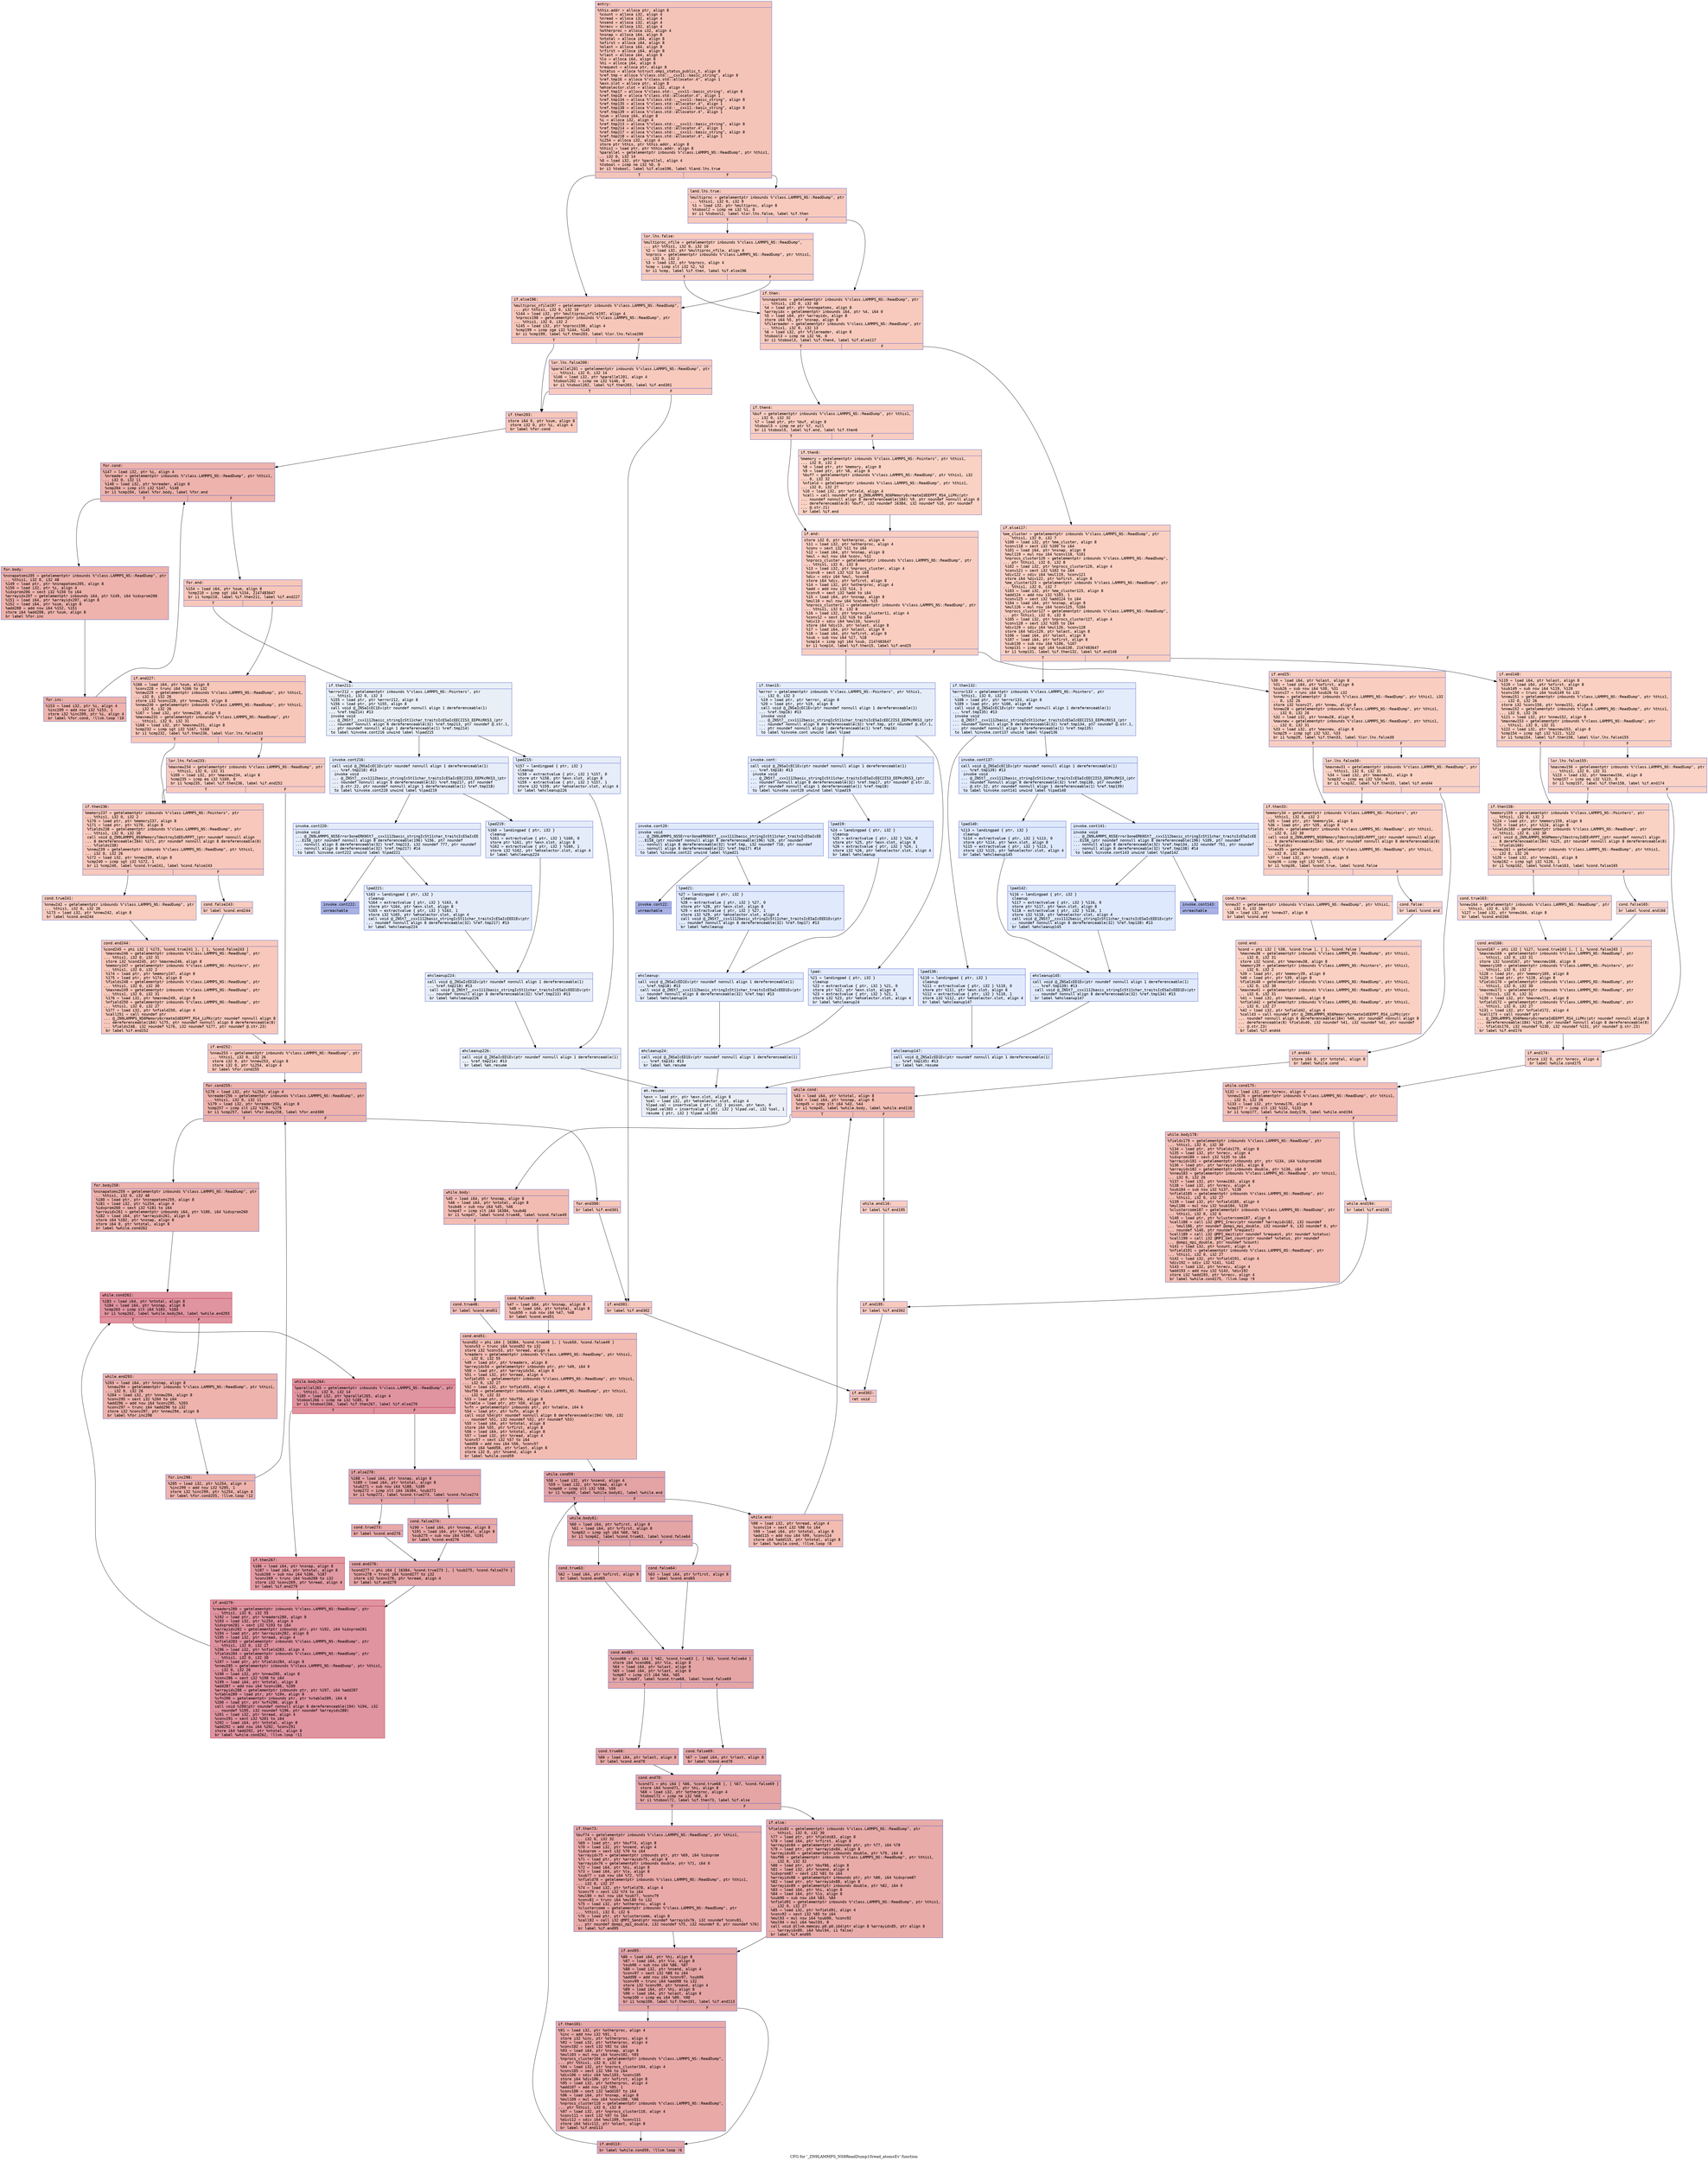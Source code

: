 digraph "CFG for '_ZN9LAMMPS_NS8ReadDump10read_atomsEv' function" {
	label="CFG for '_ZN9LAMMPS_NS8ReadDump10read_atomsEv' function";

	Node0x5602383eb210 [shape=record,color="#3d50c3ff", style=filled, fillcolor="#e97a5f70" fontname="Courier",label="{entry:\l|  %this.addr = alloca ptr, align 8\l  %count = alloca i32, align 4\l  %nread = alloca i32, align 4\l  %nsend = alloca i32, align 4\l  %nrecv = alloca i32, align 4\l  %otherproc = alloca i32, align 4\l  %nsnap = alloca i64, align 8\l  %ntotal = alloca i64, align 8\l  %ofirst = alloca i64, align 8\l  %olast = alloca i64, align 8\l  %rfirst = alloca i64, align 8\l  %rlast = alloca i64, align 8\l  %lo = alloca i64, align 8\l  %hi = alloca i64, align 8\l  %request = alloca ptr, align 8\l  %status = alloca %struct.ompi_status_public_t, align 8\l  %ref.tmp = alloca %\"class.std::__cxx11::basic_string\", align 8\l  %ref.tmp16 = alloca %\"class.std::allocator.4\", align 1\l  %exn.slot = alloca ptr, align 8\l  %ehselector.slot = alloca i32, align 4\l  %ref.tmp17 = alloca %\"class.std::__cxx11::basic_string\", align 8\l  %ref.tmp18 = alloca %\"class.std::allocator.4\", align 1\l  %ref.tmp134 = alloca %\"class.std::__cxx11::basic_string\", align 8\l  %ref.tmp135 = alloca %\"class.std::allocator.4\", align 1\l  %ref.tmp138 = alloca %\"class.std::__cxx11::basic_string\", align 8\l  %ref.tmp139 = alloca %\"class.std::allocator.4\", align 1\l  %sum = alloca i64, align 8\l  %i = alloca i32, align 4\l  %ref.tmp213 = alloca %\"class.std::__cxx11::basic_string\", align 8\l  %ref.tmp214 = alloca %\"class.std::allocator.4\", align 1\l  %ref.tmp217 = alloca %\"class.std::__cxx11::basic_string\", align 8\l  %ref.tmp218 = alloca %\"class.std::allocator.4\", align 1\l  %i254 = alloca i32, align 4\l  store ptr %this, ptr %this.addr, align 8\l  %this1 = load ptr, ptr %this.addr, align 8\l  %parallel = getelementptr inbounds %\"class.LAMMPS_NS::ReadDump\", ptr %this1,\l... i32 0, i32 14\l  %0 = load i32, ptr %parallel, align 4\l  %tobool = icmp ne i32 %0, 0\l  br i1 %tobool, label %if.else196, label %land.lhs.true\l|{<s0>T|<s1>F}}"];
	Node0x5602383eb210:s0 -> Node0x5602383f5bd0[tooltip="entry -> if.else196\nProbability 62.50%" ];
	Node0x5602383eb210:s1 -> Node0x5602383f5c50[tooltip="entry -> land.lhs.true\nProbability 37.50%" ];
	Node0x5602383f5c50 [shape=record,color="#3d50c3ff", style=filled, fillcolor="#ef886b70" fontname="Courier",label="{land.lhs.true:\l|  %multiproc = getelementptr inbounds %\"class.LAMMPS_NS::ReadDump\", ptr\l... %this1, i32 0, i32 9\l  %1 = load i32, ptr %multiproc, align 8\l  %tobool2 = icmp ne i32 %1, 0\l  br i1 %tobool2, label %lor.lhs.false, label %if.then\l|{<s0>T|<s1>F}}"];
	Node0x5602383f5c50:s0 -> Node0x5602383f5fa0[tooltip="land.lhs.true -> lor.lhs.false\nProbability 62.50%" ];
	Node0x5602383f5c50:s1 -> Node0x5602383f6020[tooltip="land.lhs.true -> if.then\nProbability 37.50%" ];
	Node0x5602383f5fa0 [shape=record,color="#3d50c3ff", style=filled, fillcolor="#f08b6e70" fontname="Courier",label="{lor.lhs.false:\l|  %multiproc_nfile = getelementptr inbounds %\"class.LAMMPS_NS::ReadDump\",\l... ptr %this1, i32 0, i32 10\l  %2 = load i32, ptr %multiproc_nfile, align 4\l  %nprocs = getelementptr inbounds %\"class.LAMMPS_NS::ReadDump\", ptr %this1,\l... i32 0, i32 2\l  %3 = load i32, ptr %nprocs, align 4\l  %cmp = icmp slt i32 %2, %3\l  br i1 %cmp, label %if.then, label %if.else196\l|{<s0>T|<s1>F}}"];
	Node0x5602383f5fa0:s0 -> Node0x5602383f6020[tooltip="lor.lhs.false -> if.then\nProbability 50.00%" ];
	Node0x5602383f5fa0:s1 -> Node0x5602383f5bd0[tooltip="lor.lhs.false -> if.else196\nProbability 50.00%" ];
	Node0x5602383f6020 [shape=record,color="#3d50c3ff", style=filled, fillcolor="#ef886b70" fontname="Courier",label="{if.then:\l|  %nsnapatoms = getelementptr inbounds %\"class.LAMMPS_NS::ReadDump\", ptr\l... %this1, i32 0, i32 48\l  %4 = load ptr, ptr %nsnapatoms, align 8\l  %arrayidx = getelementptr inbounds i64, ptr %4, i64 0\l  %5 = load i64, ptr %arrayidx, align 8\l  store i64 %5, ptr %nsnap, align 8\l  %filereader = getelementptr inbounds %\"class.LAMMPS_NS::ReadDump\", ptr\l... %this1, i32 0, i32 13\l  %6 = load i32, ptr %filereader, align 8\l  %tobool3 = icmp ne i32 %6, 0\l  br i1 %tobool3, label %if.then4, label %if.else117\l|{<s0>T|<s1>F}}"];
	Node0x5602383f6020:s0 -> Node0x5602383dc550[tooltip="if.then -> if.then4\nProbability 62.50%" ];
	Node0x5602383f6020:s1 -> Node0x560238315b70[tooltip="if.then -> if.else117\nProbability 37.50%" ];
	Node0x5602383dc550 [shape=record,color="#3d50c3ff", style=filled, fillcolor="#f2907270" fontname="Courier",label="{if.then4:\l|  %buf = getelementptr inbounds %\"class.LAMMPS_NS::ReadDump\", ptr %this1,\l... i32 0, i32 32\l  %7 = load ptr, ptr %buf, align 8\l  %tobool5 = icmp ne ptr %7, null\l  br i1 %tobool5, label %if.end, label %if.then6\l|{<s0>T|<s1>F}}"];
	Node0x5602383dc550:s0 -> Node0x5602383f7070[tooltip="if.then4 -> if.end\nProbability 62.50%" ];
	Node0x5602383dc550:s1 -> Node0x5602383f70e0[tooltip="if.then4 -> if.then6\nProbability 37.50%" ];
	Node0x5602383f70e0 [shape=record,color="#3d50c3ff", style=filled, fillcolor="#f4987a70" fontname="Courier",label="{if.then6:\l|  %memory = getelementptr inbounds %\"class.LAMMPS_NS::Pointers\", ptr %this1,\l... i32 0, i32 2\l  %8 = load ptr, ptr %memory, align 8\l  %9 = load ptr, ptr %8, align 8\l  %buf7 = getelementptr inbounds %\"class.LAMMPS_NS::ReadDump\", ptr %this1, i32\l... 0, i32 32\l  %nfield = getelementptr inbounds %\"class.LAMMPS_NS::ReadDump\", ptr %this1,\l... i32 0, i32 27\l  %10 = load i32, ptr %nfield, align 4\l  %call = call noundef ptr @_ZN9LAMMPS_NS6Memory6createIdEEPPT_RS4_iiPKc(ptr\l... noundef nonnull align 8 dereferenceable(184) %9, ptr noundef nonnull align 8\l... dereferenceable(8) %buf7, i32 noundef 16384, i32 noundef %10, ptr noundef\l... @.str.21)\l  br label %if.end\l}"];
	Node0x5602383f70e0 -> Node0x5602383f7070[tooltip="if.then6 -> if.end\nProbability 100.00%" ];
	Node0x5602383f7070 [shape=record,color="#3d50c3ff", style=filled, fillcolor="#f2907270" fontname="Courier",label="{if.end:\l|  store i32 0, ptr %otherproc, align 4\l  %11 = load i32, ptr %otherproc, align 4\l  %conv = sext i32 %11 to i64\l  %12 = load i64, ptr %nsnap, align 8\l  %mul = mul nsw i64 %conv, %12\l  %nprocs_cluster = getelementptr inbounds %\"class.LAMMPS_NS::ReadDump\", ptr\l... %this1, i32 0, i32 8\l  %13 = load i32, ptr %nprocs_cluster, align 4\l  %conv8 = sext i32 %13 to i64\l  %div = sdiv i64 %mul, %conv8\l  store i64 %div, ptr %ofirst, align 8\l  %14 = load i32, ptr %otherproc, align 4\l  %add = add nsw i32 %14, 1\l  %conv9 = sext i32 %add to i64\l  %15 = load i64, ptr %nsnap, align 8\l  %mul10 = mul nsw i64 %conv9, %15\l  %nprocs_cluster11 = getelementptr inbounds %\"class.LAMMPS_NS::ReadDump\", ptr\l... %this1, i32 0, i32 8\l  %16 = load i32, ptr %nprocs_cluster11, align 4\l  %conv12 = sext i32 %16 to i64\l  %div13 = sdiv i64 %mul10, %conv12\l  store i64 %div13, ptr %olast, align 8\l  %17 = load i64, ptr %olast, align 8\l  %18 = load i64, ptr %ofirst, align 8\l  %sub = sub nsw i64 %17, %18\l  %cmp14 = icmp sgt i64 %sub, 2147483647\l  br i1 %cmp14, label %if.then15, label %if.end25\l|{<s0>T|<s1>F}}"];
	Node0x5602383f7070:s0 -> Node0x5602383f88c0[tooltip="if.end -> if.then15\nProbability 0.00%" ];
	Node0x5602383f7070:s1 -> Node0x5602383f8910[tooltip="if.end -> if.end25\nProbability 100.00%" ];
	Node0x5602383f88c0 [shape=record,color="#3d50c3ff", style=filled, fillcolor="#c5d6f270" fontname="Courier",label="{if.then15:\l|  %error = getelementptr inbounds %\"class.LAMMPS_NS::Pointers\", ptr %this1,\l... i32 0, i32 3\l  %19 = load ptr, ptr %error, align 8\l  %20 = load ptr, ptr %19, align 8\l  call void @_ZNSaIcEC1Ev(ptr noundef nonnull align 1 dereferenceable(1)\l... %ref.tmp16) #13\l  invoke void\l... @_ZNSt7__cxx1112basic_stringIcSt11char_traitsIcESaIcEEC2IS3_EEPKcRKS3_(ptr\l... noundef nonnull align 8 dereferenceable(32) %ref.tmp, ptr noundef @.str.1,\l... ptr noundef nonnull align 1 dereferenceable(1) %ref.tmp16)\l          to label %invoke.cont unwind label %lpad\l}"];
	Node0x5602383f88c0 -> Node0x5602383f8da0[tooltip="if.then15 -> invoke.cont\nProbability 50.00%" ];
	Node0x5602383f88c0 -> Node0x5602383f8df0[tooltip="if.then15 -> lpad\nProbability 50.00%" ];
	Node0x5602383f8da0 [shape=record,color="#3d50c3ff", style=filled, fillcolor="#bfd3f670" fontname="Courier",label="{invoke.cont:\l|  call void @_ZNSaIcEC1Ev(ptr noundef nonnull align 1 dereferenceable(1)\l... %ref.tmp18) #13\l  invoke void\l... @_ZNSt7__cxx1112basic_stringIcSt11char_traitsIcESaIcEEC2IS3_EEPKcRKS3_(ptr\l... noundef nonnull align 8 dereferenceable(32) %ref.tmp17, ptr noundef @.str.22,\l... ptr noundef nonnull align 1 dereferenceable(1) %ref.tmp18)\l          to label %invoke.cont20 unwind label %lpad19\l}"];
	Node0x5602383f8da0 -> Node0x5602383f9110[tooltip="invoke.cont -> invoke.cont20\nProbability 50.00%" ];
	Node0x5602383f8da0 -> Node0x5602383f9160[tooltip="invoke.cont -> lpad19\nProbability 50.00%" ];
	Node0x5602383f9110 [shape=record,color="#3d50c3ff", style=filled, fillcolor="#b9d0f970" fontname="Courier",label="{invoke.cont20:\l|  invoke void\l... @_ZN9LAMMPS_NS5Error3oneERKNSt7__cxx1112basic_stringIcSt11char_traitsIcESaIcEE\l...EiS8_(ptr noundef nonnull align 8 dereferenceable(196) %20, ptr noundef\l... nonnull align 8 dereferenceable(32) %ref.tmp, i32 noundef 710, ptr noundef\l... nonnull align 8 dereferenceable(32) %ref.tmp17) #14\l          to label %invoke.cont22 unwind label %lpad21\l}"];
	Node0x5602383f9110 -> Node0x5602383f90c0[tooltip="invoke.cont20 -> invoke.cont22\nProbability 0.00%" ];
	Node0x5602383f9110 -> Node0x5602383f9420[tooltip="invoke.cont20 -> lpad21\nProbability 100.00%" ];
	Node0x5602383f90c0 [shape=record,color="#3d50c3ff", style=filled, fillcolor="#3d50c370" fontname="Courier",label="{invoke.cont22:\l|  unreachable\l}"];
	Node0x5602383f8df0 [shape=record,color="#3d50c3ff", style=filled, fillcolor="#bfd3f670" fontname="Courier",label="{lpad:\l|  %21 = landingpad \{ ptr, i32 \}\l          cleanup\l  %22 = extractvalue \{ ptr, i32 \} %21, 0\l  store ptr %22, ptr %exn.slot, align 8\l  %23 = extractvalue \{ ptr, i32 \} %21, 1\l  store i32 %23, ptr %ehselector.slot, align 4\l  br label %ehcleanup24\l}"];
	Node0x5602383f8df0 -> Node0x5602383f99e0[tooltip="lpad -> ehcleanup24\nProbability 100.00%" ];
	Node0x5602383f9160 [shape=record,color="#3d50c3ff", style=filled, fillcolor="#b9d0f970" fontname="Courier",label="{lpad19:\l|  %24 = landingpad \{ ptr, i32 \}\l          cleanup\l  %25 = extractvalue \{ ptr, i32 \} %24, 0\l  store ptr %25, ptr %exn.slot, align 8\l  %26 = extractvalue \{ ptr, i32 \} %24, 1\l  store i32 %26, ptr %ehselector.slot, align 4\l  br label %ehcleanup\l}"];
	Node0x5602383f9160 -> Node0x5602383f9d30[tooltip="lpad19 -> ehcleanup\nProbability 100.00%" ];
	Node0x5602383f9420 [shape=record,color="#3d50c3ff", style=filled, fillcolor="#b9d0f970" fontname="Courier",label="{lpad21:\l|  %27 = landingpad \{ ptr, i32 \}\l          cleanup\l  %28 = extractvalue \{ ptr, i32 \} %27, 0\l  store ptr %28, ptr %exn.slot, align 8\l  %29 = extractvalue \{ ptr, i32 \} %27, 1\l  store i32 %29, ptr %ehselector.slot, align 4\l  call void @_ZNSt7__cxx1112basic_stringIcSt11char_traitsIcESaIcEED1Ev(ptr\l... noundef nonnull align 8 dereferenceable(32) %ref.tmp17) #13\l  br label %ehcleanup\l}"];
	Node0x5602383f9420 -> Node0x5602383f9d30[tooltip="lpad21 -> ehcleanup\nProbability 100.00%" ];
	Node0x5602383f9d30 [shape=record,color="#3d50c3ff", style=filled, fillcolor="#bfd3f670" fontname="Courier",label="{ehcleanup:\l|  call void @_ZNSaIcED1Ev(ptr noundef nonnull align 1 dereferenceable(1)\l... %ref.tmp18) #13\l  call void @_ZNSt7__cxx1112basic_stringIcSt11char_traitsIcESaIcEED1Ev(ptr\l... noundef nonnull align 8 dereferenceable(32) %ref.tmp) #13\l  br label %ehcleanup24\l}"];
	Node0x5602383f9d30 -> Node0x5602383f99e0[tooltip="ehcleanup -> ehcleanup24\nProbability 100.00%" ];
	Node0x5602383f99e0 [shape=record,color="#3d50c3ff", style=filled, fillcolor="#c5d6f270" fontname="Courier",label="{ehcleanup24:\l|  call void @_ZNSaIcED1Ev(ptr noundef nonnull align 1 dereferenceable(1)\l... %ref.tmp16) #13\l  br label %eh.resume\l}"];
	Node0x5602383f99e0 -> Node0x5602383fa5e0[tooltip="ehcleanup24 -> eh.resume\nProbability 100.00%" ];
	Node0x5602383f8910 [shape=record,color="#3d50c3ff", style=filled, fillcolor="#f2907270" fontname="Courier",label="{if.end25:\l|  %30 = load i64, ptr %olast, align 8\l  %31 = load i64, ptr %ofirst, align 8\l  %sub26 = sub nsw i64 %30, %31\l  %conv27 = trunc i64 %sub26 to i32\l  %nnew = getelementptr inbounds %\"class.LAMMPS_NS::ReadDump\", ptr %this1, i32\l... 0, i32 26\l  store i32 %conv27, ptr %nnew, align 8\l  %nnew28 = getelementptr inbounds %\"class.LAMMPS_NS::ReadDump\", ptr %this1,\l... i32 0, i32 26\l  %32 = load i32, ptr %nnew28, align 8\l  %maxnew = getelementptr inbounds %\"class.LAMMPS_NS::ReadDump\", ptr %this1,\l... i32 0, i32 31\l  %33 = load i32, ptr %maxnew, align 8\l  %cmp29 = icmp sgt i32 %32, %33\l  br i1 %cmp29, label %if.then33, label %lor.lhs.false30\l|{<s0>T|<s1>F}}"];
	Node0x5602383f8910:s0 -> Node0x5602383fadb0[tooltip="if.end25 -> if.then33\nProbability 50.00%" ];
	Node0x5602383f8910:s1 -> Node0x5602383fae30[tooltip="if.end25 -> lor.lhs.false30\nProbability 50.00%" ];
	Node0x5602383fae30 [shape=record,color="#3d50c3ff", style=filled, fillcolor="#f4987a70" fontname="Courier",label="{lor.lhs.false30:\l|  %maxnew31 = getelementptr inbounds %\"class.LAMMPS_NS::ReadDump\", ptr\l... %this1, i32 0, i32 31\l  %34 = load i32, ptr %maxnew31, align 8\l  %cmp32 = icmp eq i32 %34, 0\l  br i1 %cmp32, label %if.then33, label %if.end44\l|{<s0>T|<s1>F}}"];
	Node0x5602383fae30:s0 -> Node0x5602383fadb0[tooltip="lor.lhs.false30 -> if.then33\nProbability 37.50%" ];
	Node0x5602383fae30:s1 -> Node0x5602383fb180[tooltip="lor.lhs.false30 -> if.end44\nProbability 62.50%" ];
	Node0x5602383fadb0 [shape=record,color="#3d50c3ff", style=filled, fillcolor="#f3947570" fontname="Courier",label="{if.then33:\l|  %memory34 = getelementptr inbounds %\"class.LAMMPS_NS::Pointers\", ptr\l... %this1, i32 0, i32 2\l  %35 = load ptr, ptr %memory34, align 8\l  %36 = load ptr, ptr %35, align 8\l  %fields = getelementptr inbounds %\"class.LAMMPS_NS::ReadDump\", ptr %this1,\l... i32 0, i32 30\l  call void @_ZN9LAMMPS_NS6Memory7destroyIdEEvRPPT_(ptr noundef nonnull align\l... 8 dereferenceable(184) %36, ptr noundef nonnull align 8 dereferenceable(8)\l... %fields)\l  %nnew35 = getelementptr inbounds %\"class.LAMMPS_NS::ReadDump\", ptr %this1,\l... i32 0, i32 26\l  %37 = load i32, ptr %nnew35, align 8\l  %cmp36 = icmp sgt i32 %37, 1\l  br i1 %cmp36, label %cond.true, label %cond.false\l|{<s0>T|<s1>F}}"];
	Node0x5602383fadb0:s0 -> Node0x5602383fbf30[tooltip="if.then33 -> cond.true\nProbability 50.00%" ];
	Node0x5602383fadb0:s1 -> Node0x5602383fbf80[tooltip="if.then33 -> cond.false\nProbability 50.00%" ];
	Node0x5602383fbf30 [shape=record,color="#3d50c3ff", style=filled, fillcolor="#f59c7d70" fontname="Courier",label="{cond.true:\l|  %nnew37 = getelementptr inbounds %\"class.LAMMPS_NS::ReadDump\", ptr %this1,\l... i32 0, i32 26\l  %38 = load i32, ptr %nnew37, align 8\l  br label %cond.end\l}"];
	Node0x5602383fbf30 -> Node0x5602383fc1c0[tooltip="cond.true -> cond.end\nProbability 100.00%" ];
	Node0x5602383fbf80 [shape=record,color="#3d50c3ff", style=filled, fillcolor="#f59c7d70" fontname="Courier",label="{cond.false:\l|  br label %cond.end\l}"];
	Node0x5602383fbf80 -> Node0x5602383fc1c0[tooltip="cond.false -> cond.end\nProbability 100.00%" ];
	Node0x5602383fc1c0 [shape=record,color="#3d50c3ff", style=filled, fillcolor="#f3947570" fontname="Courier",label="{cond.end:\l|  %cond = phi i32 [ %38, %cond.true ], [ 1, %cond.false ]\l  %maxnew38 = getelementptr inbounds %\"class.LAMMPS_NS::ReadDump\", ptr %this1,\l... i32 0, i32 31\l  store i32 %cond, ptr %maxnew38, align 8\l  %memory39 = getelementptr inbounds %\"class.LAMMPS_NS::Pointers\", ptr %this1,\l... i32 0, i32 2\l  %39 = load ptr, ptr %memory39, align 8\l  %40 = load ptr, ptr %39, align 8\l  %fields40 = getelementptr inbounds %\"class.LAMMPS_NS::ReadDump\", ptr %this1,\l... i32 0, i32 30\l  %maxnew41 = getelementptr inbounds %\"class.LAMMPS_NS::ReadDump\", ptr %this1,\l... i32 0, i32 31\l  %41 = load i32, ptr %maxnew41, align 8\l  %nfield42 = getelementptr inbounds %\"class.LAMMPS_NS::ReadDump\", ptr %this1,\l... i32 0, i32 27\l  %42 = load i32, ptr %nfield42, align 4\l  %call43 = call noundef ptr @_ZN9LAMMPS_NS6Memory6createIdEEPPT_RS4_iiPKc(ptr\l... noundef nonnull align 8 dereferenceable(184) %40, ptr noundef nonnull align 8\l... dereferenceable(8) %fields40, i32 noundef %41, i32 noundef %42, ptr noundef\l... @.str.23)\l  br label %if.end44\l}"];
	Node0x5602383fc1c0 -> Node0x5602383fb180[tooltip="cond.end -> if.end44\nProbability 100.00%" ];
	Node0x5602383fb180 [shape=record,color="#3d50c3ff", style=filled, fillcolor="#f2907270" fontname="Courier",label="{if.end44:\l|  store i64 0, ptr %ntotal, align 8\l  br label %while.cond\l}"];
	Node0x5602383fb180 -> Node0x5602383fcdc0[tooltip="if.end44 -> while.cond\nProbability 100.00%" ];
	Node0x5602383fcdc0 [shape=record,color="#3d50c3ff", style=filled, fillcolor="#e1675170" fontname="Courier",label="{while.cond:\l|  %43 = load i64, ptr %ntotal, align 8\l  %44 = load i64, ptr %nsnap, align 8\l  %cmp45 = icmp slt i64 %43, %44\l  br i1 %cmp45, label %while.body, label %while.end116\l|{<s0>T|<s1>F}}"];
	Node0x5602383fcdc0:s0 -> Node0x5602383fd010[tooltip="while.cond -> while.body\nProbability 96.88%" ];
	Node0x5602383fcdc0:s1 -> Node0x5602383fd090[tooltip="while.cond -> while.end116\nProbability 3.12%" ];
	Node0x5602383fd010 [shape=record,color="#3d50c3ff", style=filled, fillcolor="#e1675170" fontname="Courier",label="{while.body:\l|  %45 = load i64, ptr %nsnap, align 8\l  %46 = load i64, ptr %ntotal, align 8\l  %sub46 = sub nsw i64 %45, %46\l  %cmp47 = icmp slt i64 16384, %sub46\l  br i1 %cmp47, label %cond.true48, label %cond.false49\l|{<s0>T|<s1>F}}"];
	Node0x5602383fd010:s0 -> Node0x5602383fd4b0[tooltip="while.body -> cond.true48\nProbability 50.00%" ];
	Node0x5602383fd010:s1 -> Node0x5602383fd530[tooltip="while.body -> cond.false49\nProbability 50.00%" ];
	Node0x5602383fd4b0 [shape=record,color="#3d50c3ff", style=filled, fillcolor="#e36c5570" fontname="Courier",label="{cond.true48:\l|  br label %cond.end51\l}"];
	Node0x5602383fd4b0 -> Node0x5602383fd6c0[tooltip="cond.true48 -> cond.end51\nProbability 100.00%" ];
	Node0x5602383fd530 [shape=record,color="#3d50c3ff", style=filled, fillcolor="#e36c5570" fontname="Courier",label="{cond.false49:\l|  %47 = load i64, ptr %nsnap, align 8\l  %48 = load i64, ptr %ntotal, align 8\l  %sub50 = sub nsw i64 %47, %48\l  br label %cond.end51\l}"];
	Node0x5602383fd530 -> Node0x5602383fd6c0[tooltip="cond.false49 -> cond.end51\nProbability 100.00%" ];
	Node0x5602383fd6c0 [shape=record,color="#3d50c3ff", style=filled, fillcolor="#e1675170" fontname="Courier",label="{cond.end51:\l|  %cond52 = phi i64 [ 16384, %cond.true48 ], [ %sub50, %cond.false49 ]\l  %conv53 = trunc i64 %cond52 to i32\l  store i32 %conv53, ptr %nread, align 4\l  %readers = getelementptr inbounds %\"class.LAMMPS_NS::ReadDump\", ptr %this1,\l... i32 0, i32 55\l  %49 = load ptr, ptr %readers, align 8\l  %arrayidx54 = getelementptr inbounds ptr, ptr %49, i64 0\l  %50 = load ptr, ptr %arrayidx54, align 8\l  %51 = load i32, ptr %nread, align 4\l  %nfield55 = getelementptr inbounds %\"class.LAMMPS_NS::ReadDump\", ptr %this1,\l... i32 0, i32 27\l  %52 = load i32, ptr %nfield55, align 4\l  %buf56 = getelementptr inbounds %\"class.LAMMPS_NS::ReadDump\", ptr %this1,\l... i32 0, i32 32\l  %53 = load ptr, ptr %buf56, align 8\l  %vtable = load ptr, ptr %50, align 8\l  %vfn = getelementptr inbounds ptr, ptr %vtable, i64 6\l  %54 = load ptr, ptr %vfn, align 8\l  call void %54(ptr noundef nonnull align 8 dereferenceable(194) %50, i32\l... noundef %51, i32 noundef %52, ptr noundef %53)\l  %55 = load i64, ptr %ntotal, align 8\l  store i64 %55, ptr %rfirst, align 8\l  %56 = load i64, ptr %ntotal, align 8\l  %57 = load i32, ptr %nread, align 4\l  %conv57 = sext i32 %57 to i64\l  %add58 = add nsw i64 %56, %conv57\l  store i64 %add58, ptr %rlast, align 8\l  store i32 0, ptr %nsend, align 4\l  br label %while.cond59\l}"];
	Node0x5602383fd6c0 -> Node0x5602383ff160[tooltip="cond.end51 -> while.cond59\nProbability 100.00%" ];
	Node0x5602383ff160 [shape=record,color="#3d50c3ff", style=filled, fillcolor="#c32e3170" fontname="Courier",label="{while.cond59:\l|  %58 = load i32, ptr %nsend, align 4\l  %59 = load i32, ptr %nread, align 4\l  %cmp60 = icmp slt i32 %58, %59\l  br i1 %cmp60, label %while.body61, label %while.end\l|{<s0>T|<s1>F}}"];
	Node0x5602383ff160:s0 -> Node0x5602383ff430[tooltip="while.cond59 -> while.body61\nProbability 96.88%" ];
	Node0x5602383ff160:s1 -> Node0x5602383ff4b0[tooltip="while.cond59 -> while.end\nProbability 3.12%" ];
	Node0x5602383ff430 [shape=record,color="#3d50c3ff", style=filled, fillcolor="#c5333470" fontname="Courier",label="{while.body61:\l|  %60 = load i64, ptr %ofirst, align 8\l  %61 = load i64, ptr %rfirst, align 8\l  %cmp62 = icmp sgt i64 %60, %61\l  br i1 %cmp62, label %cond.true63, label %cond.false64\l|{<s0>T|<s1>F}}"];
	Node0x5602383ff430:s0 -> Node0x5602383ff7f0[tooltip="while.body61 -> cond.true63\nProbability 50.00%" ];
	Node0x5602383ff430:s1 -> Node0x5602383ff870[tooltip="while.body61 -> cond.false64\nProbability 50.00%" ];
	Node0x5602383ff7f0 [shape=record,color="#3d50c3ff", style=filled, fillcolor="#ca3b3770" fontname="Courier",label="{cond.true63:\l|  %62 = load i64, ptr %ofirst, align 8\l  br label %cond.end65\l}"];
	Node0x5602383ff7f0 -> Node0x5602383ffa80[tooltip="cond.true63 -> cond.end65\nProbability 100.00%" ];
	Node0x5602383ff870 [shape=record,color="#3d50c3ff", style=filled, fillcolor="#ca3b3770" fontname="Courier",label="{cond.false64:\l|  %63 = load i64, ptr %rfirst, align 8\l  br label %cond.end65\l}"];
	Node0x5602383ff870 -> Node0x5602383ffa80[tooltip="cond.false64 -> cond.end65\nProbability 100.00%" ];
	Node0x5602383ffa80 [shape=record,color="#3d50c3ff", style=filled, fillcolor="#c5333470" fontname="Courier",label="{cond.end65:\l|  %cond66 = phi i64 [ %62, %cond.true63 ], [ %63, %cond.false64 ]\l  store i64 %cond66, ptr %lo, align 8\l  %64 = load i64, ptr %olast, align 8\l  %65 = load i64, ptr %rlast, align 8\l  %cmp67 = icmp slt i64 %64, %65\l  br i1 %cmp67, label %cond.true68, label %cond.false69\l|{<s0>T|<s1>F}}"];
	Node0x5602383ffa80:s0 -> Node0x5602383ffed0[tooltip="cond.end65 -> cond.true68\nProbability 50.00%" ];
	Node0x5602383ffa80:s1 -> Node0x5602383fffb0[tooltip="cond.end65 -> cond.false69\nProbability 50.00%" ];
	Node0x5602383ffed0 [shape=record,color="#3d50c3ff", style=filled, fillcolor="#ca3b3770" fontname="Courier",label="{cond.true68:\l|  %66 = load i64, ptr %olast, align 8\l  br label %cond.end70\l}"];
	Node0x5602383ffed0 -> Node0x5602384001c0[tooltip="cond.true68 -> cond.end70\nProbability 100.00%" ];
	Node0x5602383fffb0 [shape=record,color="#3d50c3ff", style=filled, fillcolor="#ca3b3770" fontname="Courier",label="{cond.false69:\l|  %67 = load i64, ptr %rlast, align 8\l  br label %cond.end70\l}"];
	Node0x5602383fffb0 -> Node0x5602384001c0[tooltip="cond.false69 -> cond.end70\nProbability 100.00%" ];
	Node0x5602384001c0 [shape=record,color="#3d50c3ff", style=filled, fillcolor="#c5333470" fontname="Courier",label="{cond.end70:\l|  %cond71 = phi i64 [ %66, %cond.true68 ], [ %67, %cond.false69 ]\l  store i64 %cond71, ptr %hi, align 8\l  %68 = load i32, ptr %otherproc, align 4\l  %tobool72 = icmp ne i32 %68, 0\l  br i1 %tobool72, label %if.then73, label %if.else\l|{<s0>T|<s1>F}}"];
	Node0x5602384001c0:s0 -> Node0x5602384005a0[tooltip="cond.end70 -> if.then73\nProbability 62.50%" ];
	Node0x5602384001c0:s1 -> Node0x560238400680[tooltip="cond.end70 -> if.else\nProbability 37.50%" ];
	Node0x5602384005a0 [shape=record,color="#3d50c3ff", style=filled, fillcolor="#ca3b3770" fontname="Courier",label="{if.then73:\l|  %buf74 = getelementptr inbounds %\"class.LAMMPS_NS::ReadDump\", ptr %this1,\l... i32 0, i32 32\l  %69 = load ptr, ptr %buf74, align 8\l  %70 = load i32, ptr %nsend, align 4\l  %idxprom = sext i32 %70 to i64\l  %arrayidx75 = getelementptr inbounds ptr, ptr %69, i64 %idxprom\l  %71 = load ptr, ptr %arrayidx75, align 8\l  %arrayidx76 = getelementptr inbounds double, ptr %71, i64 0\l  %72 = load i64, ptr %hi, align 8\l  %73 = load i64, ptr %lo, align 8\l  %sub77 = sub nsw i64 %72, %73\l  %nfield78 = getelementptr inbounds %\"class.LAMMPS_NS::ReadDump\", ptr %this1,\l... i32 0, i32 27\l  %74 = load i32, ptr %nfield78, align 4\l  %conv79 = sext i32 %74 to i64\l  %mul80 = mul nsw i64 %sub77, %conv79\l  %conv81 = trunc i64 %mul80 to i32\l  %75 = load i32, ptr %otherproc, align 4\l  %clustercomm = getelementptr inbounds %\"class.LAMMPS_NS::ReadDump\", ptr\l... %this1, i32 0, i32 6\l  %76 = load ptr, ptr %clustercomm, align 8\l  %call82 = call i32 @MPI_Send(ptr noundef %arrayidx76, i32 noundef %conv81,\l... ptr noundef @ompi_mpi_double, i32 noundef %75, i32 noundef 0, ptr noundef %76)\l  br label %if.end95\l}"];
	Node0x5602384005a0 -> Node0x5602384015f0[tooltip="if.then73 -> if.end95\nProbability 100.00%" ];
	Node0x560238400680 [shape=record,color="#3d50c3ff", style=filled, fillcolor="#cc403a70" fontname="Courier",label="{if.else:\l|  %fields83 = getelementptr inbounds %\"class.LAMMPS_NS::ReadDump\", ptr\l... %this1, i32 0, i32 30\l  %77 = load ptr, ptr %fields83, align 8\l  %78 = load i64, ptr %rfirst, align 8\l  %arrayidx84 = getelementptr inbounds ptr, ptr %77, i64 %78\l  %79 = load ptr, ptr %arrayidx84, align 8\l  %arrayidx85 = getelementptr inbounds double, ptr %79, i64 0\l  %buf86 = getelementptr inbounds %\"class.LAMMPS_NS::ReadDump\", ptr %this1,\l... i32 0, i32 32\l  %80 = load ptr, ptr %buf86, align 8\l  %81 = load i32, ptr %nsend, align 4\l  %idxprom87 = sext i32 %81 to i64\l  %arrayidx88 = getelementptr inbounds ptr, ptr %80, i64 %idxprom87\l  %82 = load ptr, ptr %arrayidx88, align 8\l  %arrayidx89 = getelementptr inbounds double, ptr %82, i64 0\l  %83 = load i64, ptr %hi, align 8\l  %84 = load i64, ptr %lo, align 8\l  %sub90 = sub nsw i64 %83, %84\l  %nfield91 = getelementptr inbounds %\"class.LAMMPS_NS::ReadDump\", ptr %this1,\l... i32 0, i32 27\l  %85 = load i32, ptr %nfield91, align 4\l  %conv92 = sext i32 %85 to i64\l  %mul93 = mul nsw i64 %sub90, %conv92\l  %mul94 = mul i64 %mul93, 8\l  call void @llvm.memcpy.p0.p0.i64(ptr align 8 %arrayidx85, ptr align 8\l... %arrayidx89, i64 %mul94, i1 false)\l  br label %if.end95\l}"];
	Node0x560238400680 -> Node0x5602384015f0[tooltip="if.else -> if.end95\nProbability 100.00%" ];
	Node0x5602384015f0 [shape=record,color="#3d50c3ff", style=filled, fillcolor="#c5333470" fontname="Courier",label="{if.end95:\l|  %86 = load i64, ptr %hi, align 8\l  %87 = load i64, ptr %lo, align 8\l  %sub96 = sub nsw i64 %86, %87\l  %88 = load i32, ptr %nsend, align 4\l  %conv97 = sext i32 %88 to i64\l  %add98 = add nsw i64 %conv97, %sub96\l  %conv99 = trunc i64 %add98 to i32\l  store i32 %conv99, ptr %nsend, align 4\l  %89 = load i64, ptr %hi, align 8\l  %90 = load i64, ptr %olast, align 8\l  %cmp100 = icmp eq i64 %89, %90\l  br i1 %cmp100, label %if.then101, label %if.end113\l|{<s0>T|<s1>F}}"];
	Node0x5602384015f0:s0 -> Node0x560238402d20[tooltip="if.end95 -> if.then101\nProbability 50.00%" ];
	Node0x5602384015f0:s1 -> Node0x560238402d70[tooltip="if.end95 -> if.end113\nProbability 50.00%" ];
	Node0x560238402d20 [shape=record,color="#3d50c3ff", style=filled, fillcolor="#ca3b3770" fontname="Courier",label="{if.then101:\l|  %91 = load i32, ptr %otherproc, align 4\l  %inc = add nsw i32 %91, 1\l  store i32 %inc, ptr %otherproc, align 4\l  %92 = load i32, ptr %otherproc, align 4\l  %conv102 = sext i32 %92 to i64\l  %93 = load i64, ptr %nsnap, align 8\l  %mul103 = mul nsw i64 %conv102, %93\l  %nprocs_cluster104 = getelementptr inbounds %\"class.LAMMPS_NS::ReadDump\",\l... ptr %this1, i32 0, i32 8\l  %94 = load i32, ptr %nprocs_cluster104, align 4\l  %conv105 = sext i32 %94 to i64\l  %div106 = sdiv i64 %mul103, %conv105\l  store i64 %div106, ptr %ofirst, align 8\l  %95 = load i32, ptr %otherproc, align 4\l  %add107 = add nsw i32 %95, 1\l  %conv108 = sext i32 %add107 to i64\l  %96 = load i64, ptr %nsnap, align 8\l  %mul109 = mul nsw i64 %conv108, %96\l  %nprocs_cluster110 = getelementptr inbounds %\"class.LAMMPS_NS::ReadDump\",\l... ptr %this1, i32 0, i32 8\l  %97 = load i32, ptr %nprocs_cluster110, align 4\l  %conv111 = sext i32 %97 to i64\l  %div112 = sdiv i64 %mul109, %conv111\l  store i64 %div112, ptr %olast, align 8\l  br label %if.end113\l}"];
	Node0x560238402d20 -> Node0x560238402d70[tooltip="if.then101 -> if.end113\nProbability 100.00%" ];
	Node0x560238402d70 [shape=record,color="#3d50c3ff", style=filled, fillcolor="#c5333470" fontname="Courier",label="{if.end113:\l|  br label %while.cond59, !llvm.loop !6\l}"];
	Node0x560238402d70 -> Node0x5602383ff160[tooltip="if.end113 -> while.cond59\nProbability 100.00%" ];
	Node0x5602383ff4b0 [shape=record,color="#3d50c3ff", style=filled, fillcolor="#e1675170" fontname="Courier",label="{while.end:\l|  %98 = load i32, ptr %nread, align 4\l  %conv114 = sext i32 %98 to i64\l  %99 = load i64, ptr %ntotal, align 8\l  %add115 = add nsw i64 %99, %conv114\l  store i64 %add115, ptr %ntotal, align 8\l  br label %while.cond, !llvm.loop !8\l}"];
	Node0x5602383ff4b0 -> Node0x5602383fcdc0[tooltip="while.end -> while.cond\nProbability 100.00%" ];
	Node0x5602383fd090 [shape=record,color="#3d50c3ff", style=filled, fillcolor="#f2907270" fontname="Courier",label="{while.end116:\l|  br label %if.end195\l}"];
	Node0x5602383fd090 -> Node0x5602383fb590[tooltip="while.end116 -> if.end195\nProbability 100.00%" ];
	Node0x560238315b70 [shape=record,color="#3d50c3ff", style=filled, fillcolor="#f3947570" fontname="Courier",label="{if.else117:\l|  %me_cluster = getelementptr inbounds %\"class.LAMMPS_NS::ReadDump\", ptr\l... %this1, i32 0, i32 7\l  %100 = load i32, ptr %me_cluster, align 8\l  %conv118 = sext i32 %100 to i64\l  %101 = load i64, ptr %nsnap, align 8\l  %mul119 = mul nsw i64 %conv118, %101\l  %nprocs_cluster120 = getelementptr inbounds %\"class.LAMMPS_NS::ReadDump\",\l... ptr %this1, i32 0, i32 8\l  %102 = load i32, ptr %nprocs_cluster120, align 4\l  %conv121 = sext i32 %102 to i64\l  %div122 = sdiv i64 %mul119, %conv121\l  store i64 %div122, ptr %ofirst, align 8\l  %me_cluster123 = getelementptr inbounds %\"class.LAMMPS_NS::ReadDump\", ptr\l... %this1, i32 0, i32 7\l  %103 = load i32, ptr %me_cluster123, align 8\l  %add124 = add nsw i32 %103, 1\l  %conv125 = sext i32 %add124 to i64\l  %104 = load i64, ptr %nsnap, align 8\l  %mul126 = mul nsw i64 %conv125, %104\l  %nprocs_cluster127 = getelementptr inbounds %\"class.LAMMPS_NS::ReadDump\",\l... ptr %this1, i32 0, i32 8\l  %105 = load i32, ptr %nprocs_cluster127, align 4\l  %conv128 = sext i32 %105 to i64\l  %div129 = sdiv i64 %mul126, %conv128\l  store i64 %div129, ptr %olast, align 8\l  %106 = load i64, ptr %olast, align 8\l  %107 = load i64, ptr %ofirst, align 8\l  %sub130 = sub nsw i64 %106, %107\l  %cmp131 = icmp sgt i64 %sub130, 2147483647\l  br i1 %cmp131, label %if.then132, label %if.end148\l|{<s0>T|<s1>F}}"];
	Node0x560238315b70:s0 -> Node0x5602384067f0[tooltip="if.else117 -> if.then132\nProbability 0.00%" ];
	Node0x560238315b70:s1 -> Node0x560238406840[tooltip="if.else117 -> if.end148\nProbability 100.00%" ];
	Node0x5602384067f0 [shape=record,color="#3d50c3ff", style=filled, fillcolor="#bfd3f670" fontname="Courier",label="{if.then132:\l|  %error133 = getelementptr inbounds %\"class.LAMMPS_NS::Pointers\", ptr\l... %this1, i32 0, i32 3\l  %108 = load ptr, ptr %error133, align 8\l  %109 = load ptr, ptr %108, align 8\l  call void @_ZNSaIcEC1Ev(ptr noundef nonnull align 1 dereferenceable(1)\l... %ref.tmp135) #13\l  invoke void\l... @_ZNSt7__cxx1112basic_stringIcSt11char_traitsIcESaIcEEC2IS3_EEPKcRKS3_(ptr\l... noundef nonnull align 8 dereferenceable(32) %ref.tmp134, ptr noundef @.str.1,\l... ptr noundef nonnull align 1 dereferenceable(1) %ref.tmp135)\l          to label %invoke.cont137 unwind label %lpad136\l}"];
	Node0x5602384067f0 -> Node0x560238406c80[tooltip="if.then132 -> invoke.cont137\nProbability 50.00%" ];
	Node0x5602384067f0 -> Node0x560238406d00[tooltip="if.then132 -> lpad136\nProbability 50.00%" ];
	Node0x560238406c80 [shape=record,color="#3d50c3ff", style=filled, fillcolor="#b9d0f970" fontname="Courier",label="{invoke.cont137:\l|  call void @_ZNSaIcEC1Ev(ptr noundef nonnull align 1 dereferenceable(1)\l... %ref.tmp139) #13\l  invoke void\l... @_ZNSt7__cxx1112basic_stringIcSt11char_traitsIcESaIcEEC2IS3_EEPKcRKS3_(ptr\l... noundef nonnull align 8 dereferenceable(32) %ref.tmp138, ptr noundef\l... @.str.22, ptr noundef nonnull align 1 dereferenceable(1) %ref.tmp139)\l          to label %invoke.cont141 unwind label %lpad140\l}"];
	Node0x560238406c80 -> Node0x560238407020[tooltip="invoke.cont137 -> invoke.cont141\nProbability 50.00%" ];
	Node0x560238406c80 -> Node0x560238407070[tooltip="invoke.cont137 -> lpad140\nProbability 50.00%" ];
	Node0x560238407020 [shape=record,color="#3d50c3ff", style=filled, fillcolor="#b5cdfa70" fontname="Courier",label="{invoke.cont141:\l|  invoke void\l... @_ZN9LAMMPS_NS5Error3oneERKNSt7__cxx1112basic_stringIcSt11char_traitsIcESaIcEE\l...EiS8_(ptr noundef nonnull align 8 dereferenceable(196) %109, ptr noundef\l... nonnull align 8 dereferenceable(32) %ref.tmp134, i32 noundef 751, ptr noundef\l... nonnull align 8 dereferenceable(32) %ref.tmp138) #14\l          to label %invoke.cont143 unwind label %lpad142\l}"];
	Node0x560238407020 -> Node0x560238406fd0[tooltip="invoke.cont141 -> invoke.cont143\nProbability 0.00%" ];
	Node0x560238407020 -> Node0x560238407330[tooltip="invoke.cont141 -> lpad142\nProbability 100.00%" ];
	Node0x560238406fd0 [shape=record,color="#3d50c3ff", style=filled, fillcolor="#3d50c370" fontname="Courier",label="{invoke.cont143:\l|  unreachable\l}"];
	Node0x560238406d00 [shape=record,color="#3d50c3ff", style=filled, fillcolor="#b9d0f970" fontname="Courier",label="{lpad136:\l|  %110 = landingpad \{ ptr, i32 \}\l          cleanup\l  %111 = extractvalue \{ ptr, i32 \} %110, 0\l  store ptr %111, ptr %exn.slot, align 8\l  %112 = extractvalue \{ ptr, i32 \} %110, 1\l  store i32 %112, ptr %ehselector.slot, align 4\l  br label %ehcleanup147\l}"];
	Node0x560238406d00 -> Node0x5602384078f0[tooltip="lpad136 -> ehcleanup147\nProbability 100.00%" ];
	Node0x560238407070 [shape=record,color="#3d50c3ff", style=filled, fillcolor="#b5cdfa70" fontname="Courier",label="{lpad140:\l|  %113 = landingpad \{ ptr, i32 \}\l          cleanup\l  %114 = extractvalue \{ ptr, i32 \} %113, 0\l  store ptr %114, ptr %exn.slot, align 8\l  %115 = extractvalue \{ ptr, i32 \} %113, 1\l  store i32 %115, ptr %ehselector.slot, align 4\l  br label %ehcleanup145\l}"];
	Node0x560238407070 -> Node0x560238407c40[tooltip="lpad140 -> ehcleanup145\nProbability 100.00%" ];
	Node0x560238407330 [shape=record,color="#3d50c3ff", style=filled, fillcolor="#b5cdfa70" fontname="Courier",label="{lpad142:\l|  %116 = landingpad \{ ptr, i32 \}\l          cleanup\l  %117 = extractvalue \{ ptr, i32 \} %116, 0\l  store ptr %117, ptr %exn.slot, align 8\l  %118 = extractvalue \{ ptr, i32 \} %116, 1\l  store i32 %118, ptr %ehselector.slot, align 4\l  call void @_ZNSt7__cxx1112basic_stringIcSt11char_traitsIcESaIcEED1Ev(ptr\l... noundef nonnull align 8 dereferenceable(32) %ref.tmp138) #13\l  br label %ehcleanup145\l}"];
	Node0x560238407330 -> Node0x560238407c40[tooltip="lpad142 -> ehcleanup145\nProbability 100.00%" ];
	Node0x560238407c40 [shape=record,color="#3d50c3ff", style=filled, fillcolor="#b9d0f970" fontname="Courier",label="{ehcleanup145:\l|  call void @_ZNSaIcED1Ev(ptr noundef nonnull align 1 dereferenceable(1)\l... %ref.tmp139) #13\l  call void @_ZNSt7__cxx1112basic_stringIcSt11char_traitsIcESaIcEED1Ev(ptr\l... noundef nonnull align 8 dereferenceable(32) %ref.tmp134) #13\l  br label %ehcleanup147\l}"];
	Node0x560238407c40 -> Node0x5602384078f0[tooltip="ehcleanup145 -> ehcleanup147\nProbability 100.00%" ];
	Node0x5602384078f0 [shape=record,color="#3d50c3ff", style=filled, fillcolor="#bfd3f670" fontname="Courier",label="{ehcleanup147:\l|  call void @_ZNSaIcED1Ev(ptr noundef nonnull align 1 dereferenceable(1)\l... %ref.tmp135) #13\l  br label %eh.resume\l}"];
	Node0x5602384078f0 -> Node0x5602383fa5e0[tooltip="ehcleanup147 -> eh.resume\nProbability 100.00%" ];
	Node0x560238406840 [shape=record,color="#3d50c3ff", style=filled, fillcolor="#f3947570" fontname="Courier",label="{if.end148:\l|  %119 = load i64, ptr %olast, align 8\l  %120 = load i64, ptr %ofirst, align 8\l  %sub149 = sub nsw i64 %119, %120\l  %conv150 = trunc i64 %sub149 to i32\l  %nnew151 = getelementptr inbounds %\"class.LAMMPS_NS::ReadDump\", ptr %this1,\l... i32 0, i32 26\l  store i32 %conv150, ptr %nnew151, align 8\l  %nnew152 = getelementptr inbounds %\"class.LAMMPS_NS::ReadDump\", ptr %this1,\l... i32 0, i32 26\l  %121 = load i32, ptr %nnew152, align 8\l  %maxnew153 = getelementptr inbounds %\"class.LAMMPS_NS::ReadDump\", ptr\l... %this1, i32 0, i32 31\l  %122 = load i32, ptr %maxnew153, align 8\l  %cmp154 = icmp sgt i32 %121, %122\l  br i1 %cmp154, label %if.then158, label %lor.lhs.false155\l|{<s0>T|<s1>F}}"];
	Node0x560238406840:s0 -> Node0x560238408c50[tooltip="if.end148 -> if.then158\nProbability 50.00%" ];
	Node0x560238406840:s1 -> Node0x560238408d00[tooltip="if.end148 -> lor.lhs.false155\nProbability 50.00%" ];
	Node0x560238408d00 [shape=record,color="#3d50c3ff", style=filled, fillcolor="#f59c7d70" fontname="Courier",label="{lor.lhs.false155:\l|  %maxnew156 = getelementptr inbounds %\"class.LAMMPS_NS::ReadDump\", ptr\l... %this1, i32 0, i32 31\l  %123 = load i32, ptr %maxnew156, align 8\l  %cmp157 = icmp eq i32 %123, 0\l  br i1 %cmp157, label %if.then158, label %if.end174\l|{<s0>T|<s1>F}}"];
	Node0x560238408d00:s0 -> Node0x560238408c50[tooltip="lor.lhs.false155 -> if.then158\nProbability 37.50%" ];
	Node0x560238408d00:s1 -> Node0x560238409050[tooltip="lor.lhs.false155 -> if.end174\nProbability 62.50%" ];
	Node0x560238408c50 [shape=record,color="#3d50c3ff", style=filled, fillcolor="#f4987a70" fontname="Courier",label="{if.then158:\l|  %memory159 = getelementptr inbounds %\"class.LAMMPS_NS::Pointers\", ptr\l... %this1, i32 0, i32 2\l  %124 = load ptr, ptr %memory159, align 8\l  %125 = load ptr, ptr %124, align 8\l  %fields160 = getelementptr inbounds %\"class.LAMMPS_NS::ReadDump\", ptr\l... %this1, i32 0, i32 30\l  call void @_ZN9LAMMPS_NS6Memory7destroyIdEEvRPPT_(ptr noundef nonnull align\l... 8 dereferenceable(184) %125, ptr noundef nonnull align 8 dereferenceable(8)\l... %fields160)\l  %nnew161 = getelementptr inbounds %\"class.LAMMPS_NS::ReadDump\", ptr %this1,\l... i32 0, i32 26\l  %126 = load i32, ptr %nnew161, align 8\l  %cmp162 = icmp sgt i32 %126, 1\l  br i1 %cmp162, label %cond.true163, label %cond.false165\l|{<s0>T|<s1>F}}"];
	Node0x560238408c50:s0 -> Node0x5602384097b0[tooltip="if.then158 -> cond.true163\nProbability 50.00%" ];
	Node0x560238408c50:s1 -> Node0x560238409800[tooltip="if.then158 -> cond.false165\nProbability 50.00%" ];
	Node0x5602384097b0 [shape=record,color="#3d50c3ff", style=filled, fillcolor="#f5a08170" fontname="Courier",label="{cond.true163:\l|  %nnew164 = getelementptr inbounds %\"class.LAMMPS_NS::ReadDump\", ptr\l... %this1, i32 0, i32 26\l  %127 = load i32, ptr %nnew164, align 8\l  br label %cond.end166\l}"];
	Node0x5602384097b0 -> Node0x560238409a60[tooltip="cond.true163 -> cond.end166\nProbability 100.00%" ];
	Node0x560238409800 [shape=record,color="#3d50c3ff", style=filled, fillcolor="#f5a08170" fontname="Courier",label="{cond.false165:\l|  br label %cond.end166\l}"];
	Node0x560238409800 -> Node0x560238409a60[tooltip="cond.false165 -> cond.end166\nProbability 100.00%" ];
	Node0x560238409a60 [shape=record,color="#3d50c3ff", style=filled, fillcolor="#f4987a70" fontname="Courier",label="{cond.end166:\l|  %cond167 = phi i32 [ %127, %cond.true163 ], [ 1, %cond.false165 ]\l  %maxnew168 = getelementptr inbounds %\"class.LAMMPS_NS::ReadDump\", ptr\l... %this1, i32 0, i32 31\l  store i32 %cond167, ptr %maxnew168, align 8\l  %memory169 = getelementptr inbounds %\"class.LAMMPS_NS::Pointers\", ptr\l... %this1, i32 0, i32 2\l  %128 = load ptr, ptr %memory169, align 8\l  %129 = load ptr, ptr %128, align 8\l  %fields170 = getelementptr inbounds %\"class.LAMMPS_NS::ReadDump\", ptr\l... %this1, i32 0, i32 30\l  %maxnew171 = getelementptr inbounds %\"class.LAMMPS_NS::ReadDump\", ptr\l... %this1, i32 0, i32 31\l  %130 = load i32, ptr %maxnew171, align 8\l  %nfield172 = getelementptr inbounds %\"class.LAMMPS_NS::ReadDump\", ptr\l... %this1, i32 0, i32 27\l  %131 = load i32, ptr %nfield172, align 4\l  %call173 = call noundef ptr\l... @_ZN9LAMMPS_NS6Memory6createIdEEPPT_RS4_iiPKc(ptr noundef nonnull align 8\l... dereferenceable(184) %129, ptr noundef nonnull align 8 dereferenceable(8)\l... %fields170, i32 noundef %130, i32 noundef %131, ptr noundef @.str.23)\l  br label %if.end174\l}"];
	Node0x560238409a60 -> Node0x560238409050[tooltip="cond.end166 -> if.end174\nProbability 100.00%" ];
	Node0x560238409050 [shape=record,color="#3d50c3ff", style=filled, fillcolor="#f3947570" fontname="Courier",label="{if.end174:\l|  store i32 0, ptr %nrecv, align 4\l  br label %while.cond175\l}"];
	Node0x560238409050 -> Node0x56023840a6a0[tooltip="if.end174 -> while.cond175\nProbability 100.00%" ];
	Node0x56023840a6a0 [shape=record,color="#3d50c3ff", style=filled, fillcolor="#e36c5570" fontname="Courier",label="{while.cond175:\l|  %132 = load i32, ptr %nrecv, align 4\l  %nnew176 = getelementptr inbounds %\"class.LAMMPS_NS::ReadDump\", ptr %this1,\l... i32 0, i32 26\l  %133 = load i32, ptr %nnew176, align 8\l  %cmp177 = icmp slt i32 %132, %133\l  br i1 %cmp177, label %while.body178, label %while.end194\l|{<s0>T|<s1>F}}"];
	Node0x56023840a6a0:s0 -> Node0x56023840a9d0[tooltip="while.cond175 -> while.body178\nProbability 96.88%" ];
	Node0x56023840a6a0:s1 -> Node0x56023840aa50[tooltip="while.cond175 -> while.end194\nProbability 3.12%" ];
	Node0x56023840a9d0 [shape=record,color="#3d50c3ff", style=filled, fillcolor="#e36c5570" fontname="Courier",label="{while.body178:\l|  %fields179 = getelementptr inbounds %\"class.LAMMPS_NS::ReadDump\", ptr\l... %this1, i32 0, i32 30\l  %134 = load ptr, ptr %fields179, align 8\l  %135 = load i32, ptr %nrecv, align 4\l  %idxprom180 = sext i32 %135 to i64\l  %arrayidx181 = getelementptr inbounds ptr, ptr %134, i64 %idxprom180\l  %136 = load ptr, ptr %arrayidx181, align 8\l  %arrayidx182 = getelementptr inbounds double, ptr %136, i64 0\l  %nnew183 = getelementptr inbounds %\"class.LAMMPS_NS::ReadDump\", ptr %this1,\l... i32 0, i32 26\l  %137 = load i32, ptr %nnew183, align 8\l  %138 = load i32, ptr %nrecv, align 4\l  %sub184 = sub nsw i32 %137, %138\l  %nfield185 = getelementptr inbounds %\"class.LAMMPS_NS::ReadDump\", ptr\l... %this1, i32 0, i32 27\l  %139 = load i32, ptr %nfield185, align 4\l  %mul186 = mul nsw i32 %sub184, %139\l  %clustercomm187 = getelementptr inbounds %\"class.LAMMPS_NS::ReadDump\", ptr\l... %this1, i32 0, i32 6\l  %140 = load ptr, ptr %clustercomm187, align 8\l  %call188 = call i32 @MPI_Irecv(ptr noundef %arrayidx182, i32 noundef\l... %mul186, ptr noundef @ompi_mpi_double, i32 noundef 0, i32 noundef 0, ptr\l... noundef %140, ptr noundef %request)\l  %call189 = call i32 @MPI_Wait(ptr noundef %request, ptr noundef %status)\l  %call190 = call i32 @MPI_Get_count(ptr noundef %status, ptr noundef\l... @ompi_mpi_double, ptr noundef %count)\l  %141 = load i32, ptr %count, align 4\l  %nfield191 = getelementptr inbounds %\"class.LAMMPS_NS::ReadDump\", ptr\l... %this1, i32 0, i32 27\l  %142 = load i32, ptr %nfield191, align 4\l  %div192 = sdiv i32 %141, %142\l  %143 = load i32, ptr %nrecv, align 4\l  %add193 = add nsw i32 %143, %div192\l  store i32 %add193, ptr %nrecv, align 4\l  br label %while.cond175, !llvm.loop !9\l}"];
	Node0x56023840a9d0 -> Node0x56023840a6a0[tooltip="while.body178 -> while.cond175\nProbability 100.00%" ];
	Node0x56023840aa50 [shape=record,color="#3d50c3ff", style=filled, fillcolor="#f3947570" fontname="Courier",label="{while.end194:\l|  br label %if.end195\l}"];
	Node0x56023840aa50 -> Node0x5602383fb590[tooltip="while.end194 -> if.end195\nProbability 100.00%" ];
	Node0x5602383fb590 [shape=record,color="#3d50c3ff", style=filled, fillcolor="#ef886b70" fontname="Courier",label="{if.end195:\l|  br label %if.end302\l}"];
	Node0x5602383fb590 -> Node0x56023840c220[tooltip="if.end195 -> if.end302\nProbability 100.00%" ];
	Node0x5602383f5bd0 [shape=record,color="#3d50c3ff", style=filled, fillcolor="#ec7f6370" fontname="Courier",label="{if.else196:\l|  %multiproc_nfile197 = getelementptr inbounds %\"class.LAMMPS_NS::ReadDump\",\l... ptr %this1, i32 0, i32 10\l  %144 = load i32, ptr %multiproc_nfile197, align 4\l  %nprocs198 = getelementptr inbounds %\"class.LAMMPS_NS::ReadDump\", ptr\l... %this1, i32 0, i32 2\l  %145 = load i32, ptr %nprocs198, align 4\l  %cmp199 = icmp sge i32 %144, %145\l  br i1 %cmp199, label %if.then203, label %lor.lhs.false200\l|{<s0>T|<s1>F}}"];
	Node0x5602383f5bd0:s0 -> Node0x56023840c700[tooltip="if.else196 -> if.then203\nProbability 50.00%" ];
	Node0x5602383f5bd0:s1 -> Node0x56023840c780[tooltip="if.else196 -> lor.lhs.false200\nProbability 50.00%" ];
	Node0x56023840c780 [shape=record,color="#3d50c3ff", style=filled, fillcolor="#ef886b70" fontname="Courier",label="{lor.lhs.false200:\l|  %parallel201 = getelementptr inbounds %\"class.LAMMPS_NS::ReadDump\", ptr\l... %this1, i32 0, i32 14\l  %146 = load i32, ptr %parallel201, align 4\l  %tobool202 = icmp ne i32 %146, 0\l  br i1 %tobool202, label %if.then203, label %if.end301\l|{<s0>T|<s1>F}}"];
	Node0x56023840c780:s0 -> Node0x56023840c700[tooltip="lor.lhs.false200 -> if.then203\nProbability 62.50%" ];
	Node0x56023840c780:s1 -> Node0x56023840cad0[tooltip="lor.lhs.false200 -> if.end301\nProbability 37.50%" ];
	Node0x56023840c700 [shape=record,color="#3d50c3ff", style=filled, fillcolor="#ec7f6370" fontname="Courier",label="{if.then203:\l|  store i64 0, ptr %sum, align 8\l  store i32 0, ptr %i, align 4\l  br label %for.cond\l}"];
	Node0x56023840c700 -> Node0x56023840cd40[tooltip="if.then203 -> for.cond\nProbability 100.00%" ];
	Node0x56023840cd40 [shape=record,color="#3d50c3ff", style=filled, fillcolor="#d6524470" fontname="Courier",label="{for.cond:\l|  %147 = load i32, ptr %i, align 4\l  %nreader = getelementptr inbounds %\"class.LAMMPS_NS::ReadDump\", ptr %this1,\l... i32 0, i32 11\l  %148 = load i32, ptr %nreader, align 8\l  %cmp204 = icmp slt i32 %147, %148\l  br i1 %cmp204, label %for.body, label %for.end\l|{<s0>T|<s1>F}}"];
	Node0x56023840cd40:s0 -> Node0x56023840d070[tooltip="for.cond -> for.body\nProbability 96.88%" ];
	Node0x56023840cd40:s1 -> Node0x56023840d0f0[tooltip="for.cond -> for.end\nProbability 3.12%" ];
	Node0x56023840d070 [shape=record,color="#3d50c3ff", style=filled, fillcolor="#d6524470" fontname="Courier",label="{for.body:\l|  %nsnapatoms205 = getelementptr inbounds %\"class.LAMMPS_NS::ReadDump\", ptr\l... %this1, i32 0, i32 48\l  %149 = load ptr, ptr %nsnapatoms205, align 8\l  %150 = load i32, ptr %i, align 4\l  %idxprom206 = sext i32 %150 to i64\l  %arrayidx207 = getelementptr inbounds i64, ptr %149, i64 %idxprom206\l  %151 = load i64, ptr %arrayidx207, align 8\l  %152 = load i64, ptr %sum, align 8\l  %add208 = add nsw i64 %152, %151\l  store i64 %add208, ptr %sum, align 8\l  br label %for.inc\l}"];
	Node0x56023840d070 -> Node0x56023840d820[tooltip="for.body -> for.inc\nProbability 100.00%" ];
	Node0x56023840d820 [shape=record,color="#3d50c3ff", style=filled, fillcolor="#d6524470" fontname="Courier",label="{for.inc:\l|  %153 = load i32, ptr %i, align 4\l  %inc209 = add nsw i32 %153, 1\l  store i32 %inc209, ptr %i, align 4\l  br label %for.cond, !llvm.loop !10\l}"];
	Node0x56023840d820 -> Node0x56023840cd40[tooltip="for.inc -> for.cond\nProbability 100.00%" ];
	Node0x56023840d0f0 [shape=record,color="#3d50c3ff", style=filled, fillcolor="#ec7f6370" fontname="Courier",label="{for.end:\l|  %154 = load i64, ptr %sum, align 8\l  %cmp210 = icmp sgt i64 %154, 2147483647\l  br i1 %cmp210, label %if.then211, label %if.end227\l|{<s0>T|<s1>F}}"];
	Node0x56023840d0f0:s0 -> Node0x56023840ddc0[tooltip="for.end -> if.then211\nProbability 0.00%" ];
	Node0x56023840d0f0:s1 -> Node0x56023840de40[tooltip="for.end -> if.end227\nProbability 100.00%" ];
	Node0x56023840ddc0 [shape=record,color="#3d50c3ff", style=filled, fillcolor="#cedaeb70" fontname="Courier",label="{if.then211:\l|  %error212 = getelementptr inbounds %\"class.LAMMPS_NS::Pointers\", ptr\l... %this1, i32 0, i32 3\l  %155 = load ptr, ptr %error212, align 8\l  %156 = load ptr, ptr %155, align 8\l  call void @_ZNSaIcEC1Ev(ptr noundef nonnull align 1 dereferenceable(1)\l... %ref.tmp214) #13\l  invoke void\l... @_ZNSt7__cxx1112basic_stringIcSt11char_traitsIcESaIcEEC2IS3_EEPKcRKS3_(ptr\l... noundef nonnull align 8 dereferenceable(32) %ref.tmp213, ptr noundef @.str.1,\l... ptr noundef nonnull align 1 dereferenceable(1) %ref.tmp214)\l          to label %invoke.cont216 unwind label %lpad215\l}"];
	Node0x56023840ddc0 -> Node0x56023840e2e0[tooltip="if.then211 -> invoke.cont216\nProbability 50.00%" ];
	Node0x56023840ddc0 -> Node0x56023840e360[tooltip="if.then211 -> lpad215\nProbability 50.00%" ];
	Node0x56023840e2e0 [shape=record,color="#3d50c3ff", style=filled, fillcolor="#c7d7f070" fontname="Courier",label="{invoke.cont216:\l|  call void @_ZNSaIcEC1Ev(ptr noundef nonnull align 1 dereferenceable(1)\l... %ref.tmp218) #13\l  invoke void\l... @_ZNSt7__cxx1112basic_stringIcSt11char_traitsIcESaIcEEC2IS3_EEPKcRKS3_(ptr\l... noundef nonnull align 8 dereferenceable(32) %ref.tmp217, ptr noundef\l... @.str.22, ptr noundef nonnull align 1 dereferenceable(1) %ref.tmp218)\l          to label %invoke.cont220 unwind label %lpad219\l}"];
	Node0x56023840e2e0 -> Node0x56023840e6e0[tooltip="invoke.cont216 -> invoke.cont220\nProbability 50.00%" ];
	Node0x56023840e2e0 -> Node0x56023840e730[tooltip="invoke.cont216 -> lpad219\nProbability 50.00%" ];
	Node0x56023840e6e0 [shape=record,color="#3d50c3ff", style=filled, fillcolor="#c1d4f470" fontname="Courier",label="{invoke.cont220:\l|  invoke void\l... @_ZN9LAMMPS_NS5Error3oneERKNSt7__cxx1112basic_stringIcSt11char_traitsIcESaIcEE\l...EiS8_(ptr noundef nonnull align 8 dereferenceable(196) %156, ptr noundef\l... nonnull align 8 dereferenceable(32) %ref.tmp213, i32 noundef 777, ptr noundef\l... nonnull align 8 dereferenceable(32) %ref.tmp217) #14\l          to label %invoke.cont222 unwind label %lpad221\l}"];
	Node0x56023840e6e0 -> Node0x56023840e690[tooltip="invoke.cont220 -> invoke.cont222\nProbability 0.00%" ];
	Node0x56023840e6e0 -> Node0x56023840ea50[tooltip="invoke.cont220 -> lpad221\nProbability 100.00%" ];
	Node0x56023840e690 [shape=record,color="#3d50c3ff", style=filled, fillcolor="#3d50c370" fontname="Courier",label="{invoke.cont222:\l|  unreachable\l}"];
	Node0x56023840e360 [shape=record,color="#3d50c3ff", style=filled, fillcolor="#c7d7f070" fontname="Courier",label="{lpad215:\l|  %157 = landingpad \{ ptr, i32 \}\l          cleanup\l  %158 = extractvalue \{ ptr, i32 \} %157, 0\l  store ptr %158, ptr %exn.slot, align 8\l  %159 = extractvalue \{ ptr, i32 \} %157, 1\l  store i32 %159, ptr %ehselector.slot, align 4\l  br label %ehcleanup226\l}"];
	Node0x56023840e360 -> Node0x56023840f010[tooltip="lpad215 -> ehcleanup226\nProbability 100.00%" ];
	Node0x56023840e730 [shape=record,color="#3d50c3ff", style=filled, fillcolor="#c1d4f470" fontname="Courier",label="{lpad219:\l|  %160 = landingpad \{ ptr, i32 \}\l          cleanup\l  %161 = extractvalue \{ ptr, i32 \} %160, 0\l  store ptr %161, ptr %exn.slot, align 8\l  %162 = extractvalue \{ ptr, i32 \} %160, 1\l  store i32 %162, ptr %ehselector.slot, align 4\l  br label %ehcleanup224\l}"];
	Node0x56023840e730 -> Node0x56023840f360[tooltip="lpad219 -> ehcleanup224\nProbability 100.00%" ];
	Node0x56023840ea50 [shape=record,color="#3d50c3ff", style=filled, fillcolor="#c1d4f470" fontname="Courier",label="{lpad221:\l|  %163 = landingpad \{ ptr, i32 \}\l          cleanup\l  %164 = extractvalue \{ ptr, i32 \} %163, 0\l  store ptr %164, ptr %exn.slot, align 8\l  %165 = extractvalue \{ ptr, i32 \} %163, 1\l  store i32 %165, ptr %ehselector.slot, align 4\l  call void @_ZNSt7__cxx1112basic_stringIcSt11char_traitsIcESaIcEED1Ev(ptr\l... noundef nonnull align 8 dereferenceable(32) %ref.tmp217) #13\l  br label %ehcleanup224\l}"];
	Node0x56023840ea50 -> Node0x56023840f360[tooltip="lpad221 -> ehcleanup224\nProbability 100.00%" ];
	Node0x56023840f360 [shape=record,color="#3d50c3ff", style=filled, fillcolor="#c7d7f070" fontname="Courier",label="{ehcleanup224:\l|  call void @_ZNSaIcED1Ev(ptr noundef nonnull align 1 dereferenceable(1)\l... %ref.tmp218) #13\l  call void @_ZNSt7__cxx1112basic_stringIcSt11char_traitsIcESaIcEED1Ev(ptr\l... noundef nonnull align 8 dereferenceable(32) %ref.tmp213) #13\l  br label %ehcleanup226\l}"];
	Node0x56023840f360 -> Node0x56023840f010[tooltip="ehcleanup224 -> ehcleanup226\nProbability 100.00%" ];
	Node0x56023840f010 [shape=record,color="#3d50c3ff", style=filled, fillcolor="#cedaeb70" fontname="Courier",label="{ehcleanup226:\l|  call void @_ZNSaIcED1Ev(ptr noundef nonnull align 1 dereferenceable(1)\l... %ref.tmp214) #13\l  br label %eh.resume\l}"];
	Node0x56023840f010 -> Node0x5602383fa5e0[tooltip="ehcleanup226 -> eh.resume\nProbability 100.00%" ];
	Node0x56023840de40 [shape=record,color="#3d50c3ff", style=filled, fillcolor="#ec7f6370" fontname="Courier",label="{if.end227:\l|  %166 = load i64, ptr %sum, align 8\l  %conv228 = trunc i64 %166 to i32\l  %nnew229 = getelementptr inbounds %\"class.LAMMPS_NS::ReadDump\", ptr %this1,\l... i32 0, i32 26\l  store i32 %conv228, ptr %nnew229, align 8\l  %nnew230 = getelementptr inbounds %\"class.LAMMPS_NS::ReadDump\", ptr %this1,\l... i32 0, i32 26\l  %167 = load i32, ptr %nnew230, align 8\l  %maxnew231 = getelementptr inbounds %\"class.LAMMPS_NS::ReadDump\", ptr\l... %this1, i32 0, i32 31\l  %168 = load i32, ptr %maxnew231, align 8\l  %cmp232 = icmp sgt i32 %167, %168\l  br i1 %cmp232, label %if.then236, label %lor.lhs.false233\l|{<s0>T|<s1>F}}"];
	Node0x56023840de40:s0 -> Node0x560238410240[tooltip="if.end227 -> if.then236\nProbability 50.00%" ];
	Node0x56023840de40:s1 -> Node0x5602384102f0[tooltip="if.end227 -> lor.lhs.false233\nProbability 50.00%" ];
	Node0x5602384102f0 [shape=record,color="#3d50c3ff", style=filled, fillcolor="#ef886b70" fontname="Courier",label="{lor.lhs.false233:\l|  %maxnew234 = getelementptr inbounds %\"class.LAMMPS_NS::ReadDump\", ptr\l... %this1, i32 0, i32 31\l  %169 = load i32, ptr %maxnew234, align 8\l  %cmp235 = icmp eq i32 %169, 0\l  br i1 %cmp235, label %if.then236, label %if.end252\l|{<s0>T|<s1>F}}"];
	Node0x5602384102f0:s0 -> Node0x560238410240[tooltip="lor.lhs.false233 -> if.then236\nProbability 37.50%" ];
	Node0x5602384102f0:s1 -> Node0x560238410640[tooltip="lor.lhs.false233 -> if.end252\nProbability 62.50%" ];
	Node0x560238410240 [shape=record,color="#3d50c3ff", style=filled, fillcolor="#ed836670" fontname="Courier",label="{if.then236:\l|  %memory237 = getelementptr inbounds %\"class.LAMMPS_NS::Pointers\", ptr\l... %this1, i32 0, i32 2\l  %170 = load ptr, ptr %memory237, align 8\l  %171 = load ptr, ptr %170, align 8\l  %fields238 = getelementptr inbounds %\"class.LAMMPS_NS::ReadDump\", ptr\l... %this1, i32 0, i32 30\l  call void @_ZN9LAMMPS_NS6Memory7destroyIdEEvRPPT_(ptr noundef nonnull align\l... 8 dereferenceable(184) %171, ptr noundef nonnull align 8 dereferenceable(8)\l... %fields238)\l  %nnew239 = getelementptr inbounds %\"class.LAMMPS_NS::ReadDump\", ptr %this1,\l... i32 0, i32 26\l  %172 = load i32, ptr %nnew239, align 8\l  %cmp240 = icmp sgt i32 %172, 1\l  br i1 %cmp240, label %cond.true241, label %cond.false243\l|{<s0>T|<s1>F}}"];
	Node0x560238410240:s0 -> Node0x560238410da0[tooltip="if.then236 -> cond.true241\nProbability 50.00%" ];
	Node0x560238410240:s1 -> Node0x560238410df0[tooltip="if.then236 -> cond.false243\nProbability 50.00%" ];
	Node0x560238410da0 [shape=record,color="#3d50c3ff", style=filled, fillcolor="#f08b6e70" fontname="Courier",label="{cond.true241:\l|  %nnew242 = getelementptr inbounds %\"class.LAMMPS_NS::ReadDump\", ptr\l... %this1, i32 0, i32 26\l  %173 = load i32, ptr %nnew242, align 8\l  br label %cond.end244\l}"];
	Node0x560238410da0 -> Node0x560238411050[tooltip="cond.true241 -> cond.end244\nProbability 100.00%" ];
	Node0x560238410df0 [shape=record,color="#3d50c3ff", style=filled, fillcolor="#f08b6e70" fontname="Courier",label="{cond.false243:\l|  br label %cond.end244\l}"];
	Node0x560238410df0 -> Node0x560238411050[tooltip="cond.false243 -> cond.end244\nProbability 100.00%" ];
	Node0x560238411050 [shape=record,color="#3d50c3ff", style=filled, fillcolor="#ed836670" fontname="Courier",label="{cond.end244:\l|  %cond245 = phi i32 [ %173, %cond.true241 ], [ 1, %cond.false243 ]\l  %maxnew246 = getelementptr inbounds %\"class.LAMMPS_NS::ReadDump\", ptr\l... %this1, i32 0, i32 31\l  store i32 %cond245, ptr %maxnew246, align 8\l  %memory247 = getelementptr inbounds %\"class.LAMMPS_NS::Pointers\", ptr\l... %this1, i32 0, i32 2\l  %174 = load ptr, ptr %memory247, align 8\l  %175 = load ptr, ptr %174, align 8\l  %fields248 = getelementptr inbounds %\"class.LAMMPS_NS::ReadDump\", ptr\l... %this1, i32 0, i32 30\l  %maxnew249 = getelementptr inbounds %\"class.LAMMPS_NS::ReadDump\", ptr\l... %this1, i32 0, i32 31\l  %176 = load i32, ptr %maxnew249, align 8\l  %nfield250 = getelementptr inbounds %\"class.LAMMPS_NS::ReadDump\", ptr\l... %this1, i32 0, i32 27\l  %177 = load i32, ptr %nfield250, align 4\l  %call251 = call noundef ptr\l... @_ZN9LAMMPS_NS6Memory6createIdEEPPT_RS4_iiPKc(ptr noundef nonnull align 8\l... dereferenceable(184) %175, ptr noundef nonnull align 8 dereferenceable(8)\l... %fields248, i32 noundef %176, i32 noundef %177, ptr noundef @.str.23)\l  br label %if.end252\l}"];
	Node0x560238411050 -> Node0x560238410640[tooltip="cond.end244 -> if.end252\nProbability 100.00%" ];
	Node0x560238410640 [shape=record,color="#3d50c3ff", style=filled, fillcolor="#ec7f6370" fontname="Courier",label="{if.end252:\l|  %nnew253 = getelementptr inbounds %\"class.LAMMPS_NS::ReadDump\", ptr\l... %this1, i32 0, i32 26\l  store i32 0, ptr %nnew253, align 8\l  store i32 0, ptr %i254, align 4\l  br label %for.cond255\l}"];
	Node0x560238410640 -> Node0x560238411df0[tooltip="if.end252 -> for.cond255\nProbability 100.00%" ];
	Node0x560238411df0 [shape=record,color="#3d50c3ff", style=filled, fillcolor="#d6524470" fontname="Courier",label="{for.cond255:\l|  %178 = load i32, ptr %i254, align 4\l  %nreader256 = getelementptr inbounds %\"class.LAMMPS_NS::ReadDump\", ptr\l... %this1, i32 0, i32 11\l  %179 = load i32, ptr %nreader256, align 8\l  %cmp257 = icmp slt i32 %178, %179\l  br i1 %cmp257, label %for.body258, label %for.end300\l|{<s0>T|<s1>F}}"];
	Node0x560238411df0:s0 -> Node0x560238412150[tooltip="for.cond255 -> for.body258\nProbability 96.88%" ];
	Node0x560238411df0:s1 -> Node0x5602384121d0[tooltip="for.cond255 -> for.end300\nProbability 3.12%" ];
	Node0x560238412150 [shape=record,color="#3d50c3ff", style=filled, fillcolor="#d6524470" fontname="Courier",label="{for.body258:\l|  %nsnapatoms259 = getelementptr inbounds %\"class.LAMMPS_NS::ReadDump\", ptr\l... %this1, i32 0, i32 48\l  %180 = load ptr, ptr %nsnapatoms259, align 8\l  %181 = load i32, ptr %i254, align 4\l  %idxprom260 = sext i32 %181 to i64\l  %arrayidx261 = getelementptr inbounds i64, ptr %180, i64 %idxprom260\l  %182 = load i64, ptr %arrayidx261, align 8\l  store i64 %182, ptr %nsnap, align 8\l  store i64 0, ptr %ntotal, align 8\l  br label %while.cond262\l}"];
	Node0x560238412150 -> Node0x560238412820[tooltip="for.body258 -> while.cond262\nProbability 100.00%" ];
	Node0x560238412820 [shape=record,color="#b70d28ff", style=filled, fillcolor="#b70d2870" fontname="Courier",label="{while.cond262:\l|  %183 = load i64, ptr %ntotal, align 8\l  %184 = load i64, ptr %nsnap, align 8\l  %cmp263 = icmp slt i64 %183, %184\l  br i1 %cmp263, label %while.body264, label %while.end293\l|{<s0>T|<s1>F}}"];
	Node0x560238412820:s0 -> Node0x560238412ac0[tooltip="while.cond262 -> while.body264\nProbability 96.88%" ];
	Node0x560238412820:s1 -> Node0x560238412b40[tooltip="while.cond262 -> while.end293\nProbability 3.12%" ];
	Node0x560238412ac0 [shape=record,color="#b70d28ff", style=filled, fillcolor="#b70d2870" fontname="Courier",label="{while.body264:\l|  %parallel265 = getelementptr inbounds %\"class.LAMMPS_NS::ReadDump\", ptr\l... %this1, i32 0, i32 14\l  %185 = load i32, ptr %parallel265, align 4\l  %tobool266 = icmp ne i32 %185, 0\l  br i1 %tobool266, label %if.then267, label %if.else270\l|{<s0>T|<s1>F}}"];
	Node0x560238412ac0:s0 -> Node0x560238412f00[tooltip="while.body264 -> if.then267\nProbability 62.50%" ];
	Node0x560238412ac0:s1 -> Node0x560238412f80[tooltip="while.body264 -> if.else270\nProbability 37.50%" ];
	Node0x560238412f00 [shape=record,color="#b70d28ff", style=filled, fillcolor="#bb1b2c70" fontname="Courier",label="{if.then267:\l|  %186 = load i64, ptr %nsnap, align 8\l  %187 = load i64, ptr %ntotal, align 8\l  %sub268 = sub nsw i64 %186, %187\l  %conv269 = trunc i64 %sub268 to i32\l  store i32 %conv269, ptr %nread, align 4\l  br label %if.end279\l}"];
	Node0x560238412f00 -> Node0x5602383712c0[tooltip="if.then267 -> if.end279\nProbability 100.00%" ];
	Node0x560238412f80 [shape=record,color="#3d50c3ff", style=filled, fillcolor="#c32e3170" fontname="Courier",label="{if.else270:\l|  %188 = load i64, ptr %nsnap, align 8\l  %189 = load i64, ptr %ntotal, align 8\l  %sub271 = sub nsw i64 %188, %189\l  %cmp272 = icmp slt i64 16384, %sub271\l  br i1 %cmp272, label %cond.true273, label %cond.false274\l|{<s0>T|<s1>F}}"];
	Node0x560238412f80:s0 -> Node0x560238371610[tooltip="if.else270 -> cond.true273\nProbability 50.00%" ];
	Node0x560238412f80:s1 -> Node0x560238371690[tooltip="if.else270 -> cond.false274\nProbability 50.00%" ];
	Node0x560238371610 [shape=record,color="#3d50c3ff", style=filled, fillcolor="#ca3b3770" fontname="Courier",label="{cond.true273:\l|  br label %cond.end276\l}"];
	Node0x560238371610 -> Node0x560238371820[tooltip="cond.true273 -> cond.end276\nProbability 100.00%" ];
	Node0x560238371690 [shape=record,color="#3d50c3ff", style=filled, fillcolor="#ca3b3770" fontname="Courier",label="{cond.false274:\l|  %190 = load i64, ptr %nsnap, align 8\l  %191 = load i64, ptr %ntotal, align 8\l  %sub275 = sub nsw i64 %190, %191\l  br label %cond.end276\l}"];
	Node0x560238371690 -> Node0x560238371820[tooltip="cond.false274 -> cond.end276\nProbability 100.00%" ];
	Node0x560238371820 [shape=record,color="#3d50c3ff", style=filled, fillcolor="#c32e3170" fontname="Courier",label="{cond.end276:\l|  %cond277 = phi i64 [ 16384, %cond.true273 ], [ %sub275, %cond.false274 ]\l  %conv278 = trunc i64 %cond277 to i32\l  store i32 %conv278, ptr %nread, align 4\l  br label %if.end279\l}"];
	Node0x560238371820 -> Node0x5602383712c0[tooltip="cond.end276 -> if.end279\nProbability 100.00%" ];
	Node0x5602383712c0 [shape=record,color="#b70d28ff", style=filled, fillcolor="#b70d2870" fontname="Courier",label="{if.end279:\l|  %readers280 = getelementptr inbounds %\"class.LAMMPS_NS::ReadDump\", ptr\l... %this1, i32 0, i32 55\l  %192 = load ptr, ptr %readers280, align 8\l  %193 = load i32, ptr %i254, align 4\l  %idxprom281 = sext i32 %193 to i64\l  %arrayidx282 = getelementptr inbounds ptr, ptr %192, i64 %idxprom281\l  %194 = load ptr, ptr %arrayidx282, align 8\l  %195 = load i32, ptr %nread, align 4\l  %nfield283 = getelementptr inbounds %\"class.LAMMPS_NS::ReadDump\", ptr\l... %this1, i32 0, i32 27\l  %196 = load i32, ptr %nfield283, align 4\l  %fields284 = getelementptr inbounds %\"class.LAMMPS_NS::ReadDump\", ptr\l... %this1, i32 0, i32 30\l  %197 = load ptr, ptr %fields284, align 8\l  %nnew285 = getelementptr inbounds %\"class.LAMMPS_NS::ReadDump\", ptr %this1,\l... i32 0, i32 26\l  %198 = load i32, ptr %nnew285, align 8\l  %conv286 = sext i32 %198 to i64\l  %199 = load i64, ptr %ntotal, align 8\l  %add287 = add nsw i64 %conv286, %199\l  %arrayidx288 = getelementptr inbounds ptr, ptr %197, i64 %add287\l  %vtable289 = load ptr, ptr %194, align 8\l  %vfn290 = getelementptr inbounds ptr, ptr %vtable289, i64 6\l  %200 = load ptr, ptr %vfn290, align 8\l  call void %200(ptr noundef nonnull align 8 dereferenceable(194) %194, i32\l... noundef %195, i32 noundef %196, ptr noundef %arrayidx288)\l  %201 = load i32, ptr %nread, align 4\l  %conv291 = sext i32 %201 to i64\l  %202 = load i64, ptr %ntotal, align 8\l  %add292 = add nsw i64 %202, %conv291\l  store i64 %add292, ptr %ntotal, align 8\l  br label %while.cond262, !llvm.loop !11\l}"];
	Node0x5602383712c0 -> Node0x560238412820[tooltip="if.end279 -> while.cond262\nProbability 100.00%" ];
	Node0x560238412b40 [shape=record,color="#3d50c3ff", style=filled, fillcolor="#d6524470" fontname="Courier",label="{while.end293:\l|  %203 = load i64, ptr %nsnap, align 8\l  %nnew294 = getelementptr inbounds %\"class.LAMMPS_NS::ReadDump\", ptr %this1,\l... i32 0, i32 26\l  %204 = load i32, ptr %nnew294, align 8\l  %conv295 = sext i32 %204 to i64\l  %add296 = add nsw i64 %conv295, %203\l  %conv297 = trunc i64 %add296 to i32\l  store i32 %conv297, ptr %nnew294, align 8\l  br label %for.inc298\l}"];
	Node0x560238412b40 -> Node0x560238374410[tooltip="while.end293 -> for.inc298\nProbability 100.00%" ];
	Node0x560238374410 [shape=record,color="#3d50c3ff", style=filled, fillcolor="#d6524470" fontname="Courier",label="{for.inc298:\l|  %205 = load i32, ptr %i254, align 4\l  %inc299 = add nsw i32 %205, 1\l  store i32 %inc299, ptr %i254, align 4\l  br label %for.cond255, !llvm.loop !12\l}"];
	Node0x560238374410 -> Node0x560238411df0[tooltip="for.inc298 -> for.cond255\nProbability 100.00%" ];
	Node0x5602384121d0 [shape=record,color="#3d50c3ff", style=filled, fillcolor="#ec7f6370" fontname="Courier",label="{for.end300:\l|  br label %if.end301\l}"];
	Node0x5602384121d0 -> Node0x56023840cad0[tooltip="for.end300 -> if.end301\nProbability 100.00%" ];
	Node0x56023840cad0 [shape=record,color="#3d50c3ff", style=filled, fillcolor="#ec7f6370" fontname="Courier",label="{if.end301:\l|  br label %if.end302\l}"];
	Node0x56023840cad0 -> Node0x56023840c220[tooltip="if.end301 -> if.end302\nProbability 100.00%" ];
	Node0x56023840c220 [shape=record,color="#3d50c3ff", style=filled, fillcolor="#e97a5f70" fontname="Courier",label="{if.end302:\l|  ret void\l}"];
	Node0x5602383fa5e0 [shape=record,color="#3d50c3ff", style=filled, fillcolor="#d1dae970" fontname="Courier",label="{eh.resume:\l|  %exn = load ptr, ptr %exn.slot, align 8\l  %sel = load i32, ptr %ehselector.slot, align 4\l  %lpad.val = insertvalue \{ ptr, i32 \} poison, ptr %exn, 0\l  %lpad.val303 = insertvalue \{ ptr, i32 \} %lpad.val, i32 %sel, 1\l  resume \{ ptr, i32 \} %lpad.val303\l}"];
}
